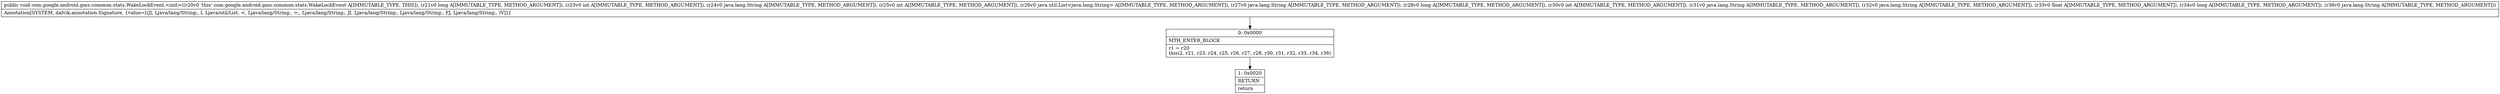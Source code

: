 digraph "CFG forcom.google.android.gms.common.stats.WakeLockEvent.\<init\>(JILjava\/lang\/String;ILjava\/util\/List;Ljava\/lang\/String;JILjava\/lang\/String;Ljava\/lang\/String;FJLjava\/lang\/String;)V" {
Node_0 [shape=record,label="{0\:\ 0x0000|MTH_ENTER_BLOCK\l|r1 = r20\lthis(2, r21, r23, r24, r25, r26, r27, r28, r30, r31, r32, r33, r34, r36)\l}"];
Node_1 [shape=record,label="{1\:\ 0x0020|RETURN\l|return\l}"];
MethodNode[shape=record,label="{public void com.google.android.gms.common.stats.WakeLockEvent.\<init\>((r20v0 'this' com.google.android.gms.common.stats.WakeLockEvent A[IMMUTABLE_TYPE, THIS]), (r21v0 long A[IMMUTABLE_TYPE, METHOD_ARGUMENT]), (r23v0 int A[IMMUTABLE_TYPE, METHOD_ARGUMENT]), (r24v0 java.lang.String A[IMMUTABLE_TYPE, METHOD_ARGUMENT]), (r25v0 int A[IMMUTABLE_TYPE, METHOD_ARGUMENT]), (r26v0 java.util.List\<java.lang.String\> A[IMMUTABLE_TYPE, METHOD_ARGUMENT]), (r27v0 java.lang.String A[IMMUTABLE_TYPE, METHOD_ARGUMENT]), (r28v0 long A[IMMUTABLE_TYPE, METHOD_ARGUMENT]), (r30v0 int A[IMMUTABLE_TYPE, METHOD_ARGUMENT]), (r31v0 java.lang.String A[IMMUTABLE_TYPE, METHOD_ARGUMENT]), (r32v0 java.lang.String A[IMMUTABLE_TYPE, METHOD_ARGUMENT]), (r33v0 float A[IMMUTABLE_TYPE, METHOD_ARGUMENT]), (r34v0 long A[IMMUTABLE_TYPE, METHOD_ARGUMENT]), (r36v0 java.lang.String A[IMMUTABLE_TYPE, METHOD_ARGUMENT]))  | Annotation[SYSTEM, dalvik.annotation.Signature, \{value=[(JI, Ljava\/lang\/String;, I, Ljava\/util\/List, \<, Ljava\/lang\/String;, \>;, Ljava\/lang\/String;, JI, Ljava\/lang\/String;, Ljava\/lang\/String;, FJ, Ljava\/lang\/String;, )V]\}]\l}"];
MethodNode -> Node_0;
Node_0 -> Node_1;
}


